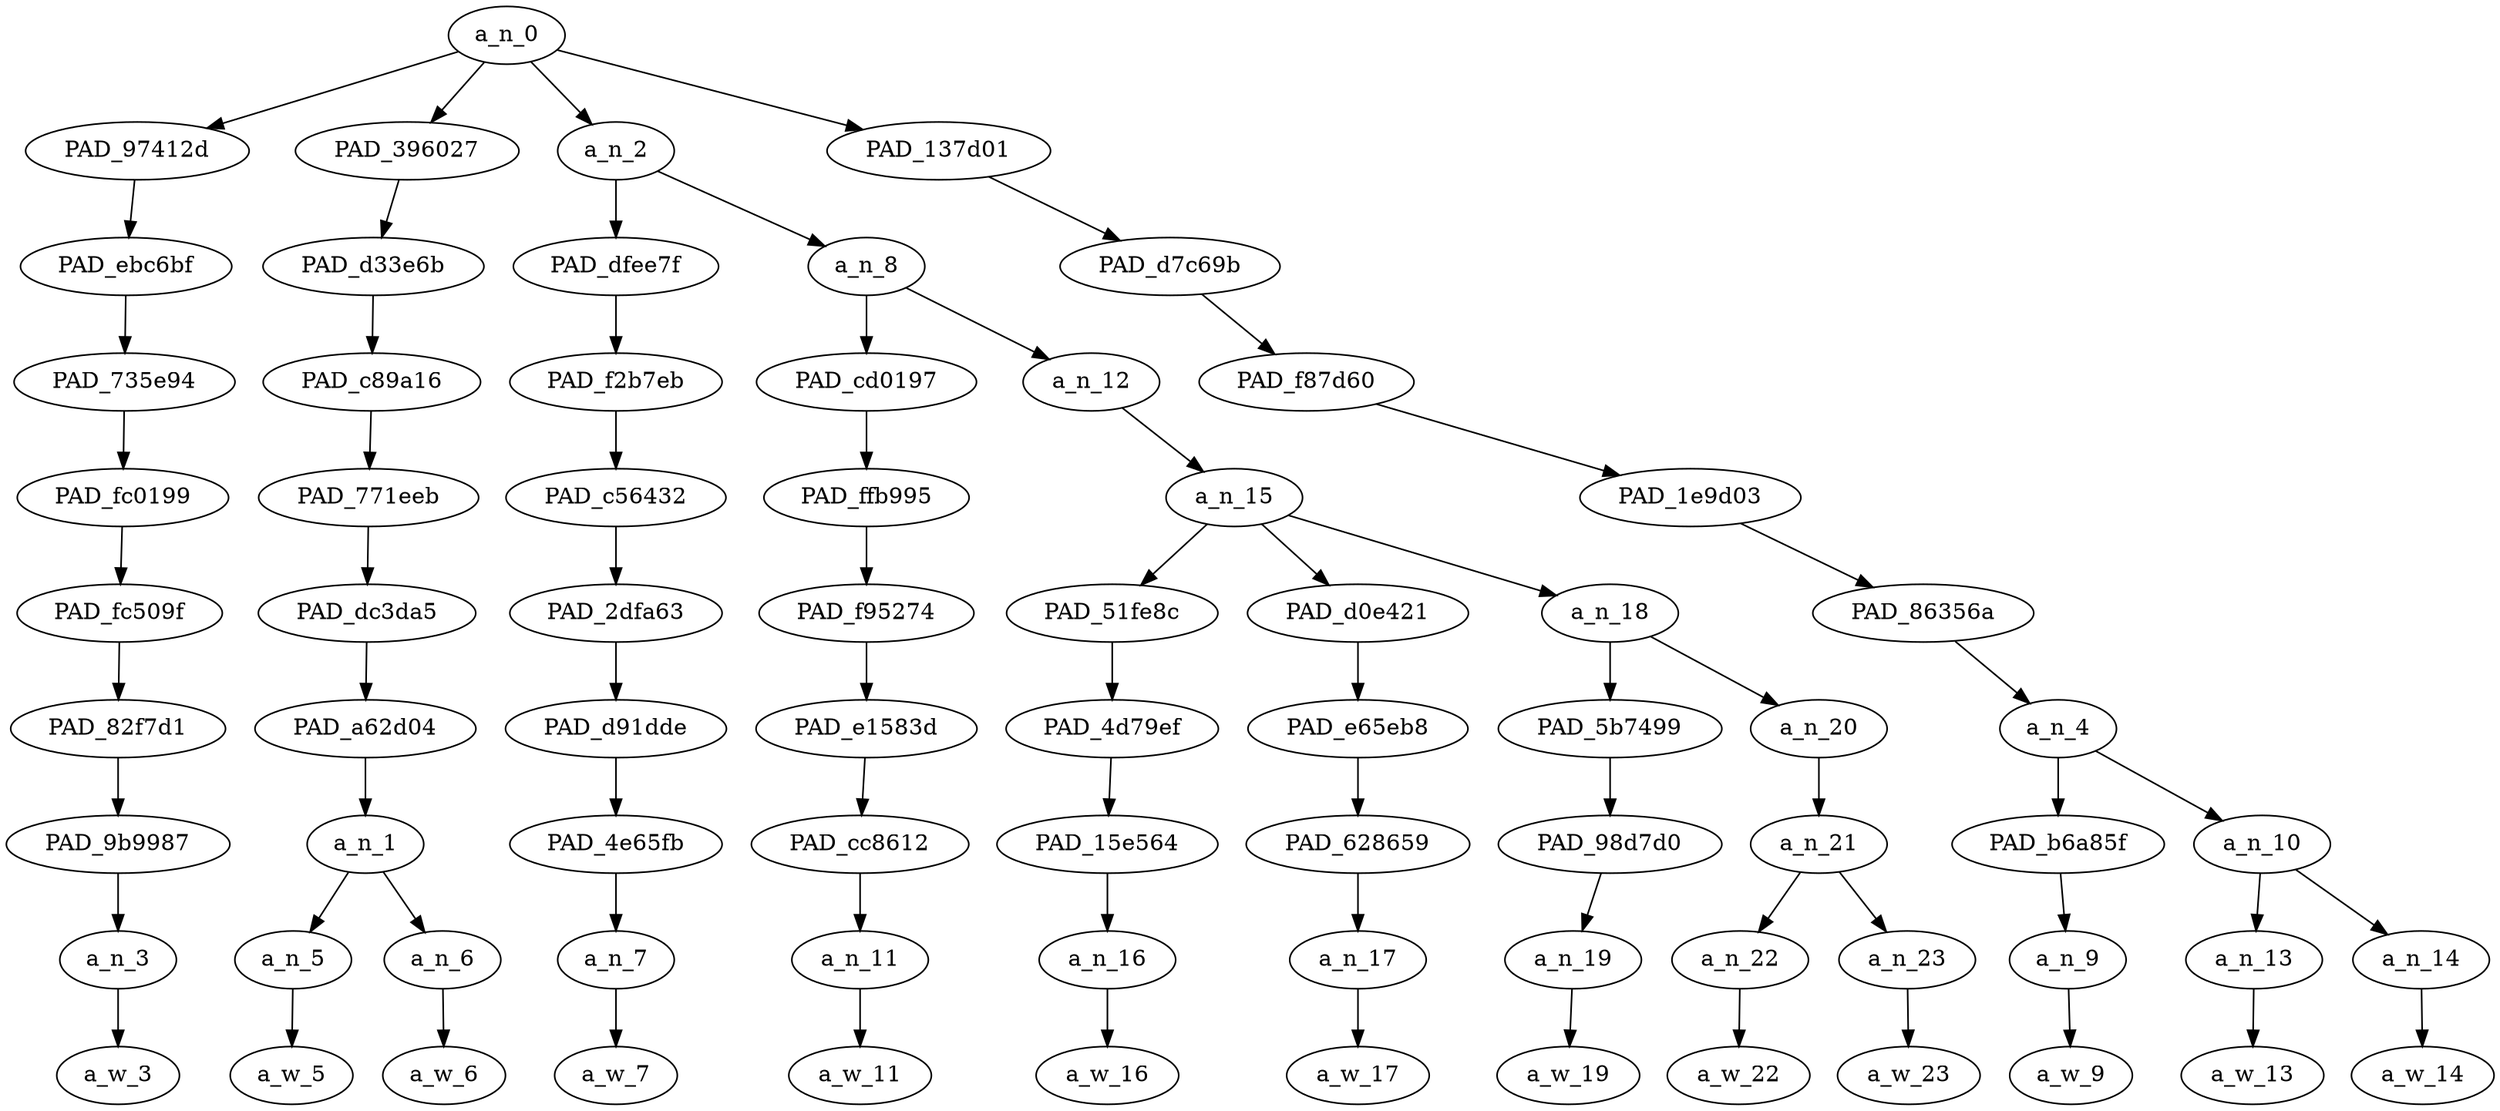 strict digraph "" {
	a_n_0	[div_dir=1,
		index=0,
		level=9,
		pos="5.828125,9!",
		text_span="[0, 1, 2, 3, 4, 5, 6, 7, 8, 9, 10, 11, 12]",
		value=1.00000003];
	PAD_97412d	[div_dir=1,
		index=2,
		level=8,
		pos="9.0,8!",
		text_span="[9]",
		value=0.05296083];
	a_n_0 -> PAD_97412d;
	PAD_396027	[div_dir=1,
		index=0,
		level=8,
		pos="0.5,8!",
		text_span="[0, 1]",
		value=0.43071642];
	a_n_0 -> PAD_396027;
	a_n_2	[div_dir=1,
		index=1,
		level=8,
		pos="3.0625,8!",
		text_span="[2, 3, 4, 5, 6, 7, 8]",
		value=0.31414956];
	a_n_0 -> a_n_2;
	PAD_137d01	[div_dir=-1,
		index=3,
		level=8,
		pos="10.75,8!",
		text_span="[10, 11, 12]",
		value=0.20192086];
	a_n_0 -> PAD_137d01;
	PAD_ebc6bf	[div_dir=1,
		index=3,
		level=7,
		pos="9.0,7!",
		text_span="[9]",
		value=0.05296083];
	PAD_97412d -> PAD_ebc6bf;
	PAD_735e94	[div_dir=1,
		index=4,
		level=6,
		pos="9.0,6!",
		text_span="[9]",
		value=0.05296083];
	PAD_ebc6bf -> PAD_735e94;
	PAD_fc0199	[div_dir=1,
		index=4,
		level=5,
		pos="9.0,5!",
		text_span="[9]",
		value=0.05296083];
	PAD_735e94 -> PAD_fc0199;
	PAD_fc509f	[div_dir=1,
		index=6,
		level=4,
		pos="9.0,4!",
		text_span="[9]",
		value=0.05296083];
	PAD_fc0199 -> PAD_fc509f;
	PAD_82f7d1	[div_dir=1,
		index=7,
		level=3,
		pos="9.0,3!",
		text_span="[9]",
		value=0.05296083];
	PAD_fc509f -> PAD_82f7d1;
	PAD_9b9987	[div_dir=1,
		index=7,
		level=2,
		pos="9.0,2!",
		text_span="[9]",
		value=0.05296083];
	PAD_82f7d1 -> PAD_9b9987;
	a_n_3	[div_dir=1,
		index=9,
		level=1,
		pos="9.0,1!",
		text_span="[9]",
		value=0.05296083];
	PAD_9b9987 -> a_n_3;
	a_w_3	[div_dir=0,
		index=9,
		level=0,
		pos="9,0!",
		text_span="[9]",
		value=usually];
	a_n_3 -> a_w_3;
	PAD_d33e6b	[div_dir=1,
		index=0,
		level=7,
		pos="0.5,7!",
		text_span="[0, 1]",
		value=0.43071642];
	PAD_396027 -> PAD_d33e6b;
	PAD_c89a16	[div_dir=1,
		index=0,
		level=6,
		pos="0.5,6!",
		text_span="[0, 1]",
		value=0.43071642];
	PAD_d33e6b -> PAD_c89a16;
	PAD_771eeb	[div_dir=1,
		index=0,
		level=5,
		pos="0.5,5!",
		text_span="[0, 1]",
		value=0.43071642];
	PAD_c89a16 -> PAD_771eeb;
	PAD_dc3da5	[div_dir=1,
		index=0,
		level=4,
		pos="0.5,4!",
		text_span="[0, 1]",
		value=0.43071642];
	PAD_771eeb -> PAD_dc3da5;
	PAD_a62d04	[div_dir=1,
		index=0,
		level=3,
		pos="0.5,3!",
		text_span="[0, 1]",
		value=0.43071642];
	PAD_dc3da5 -> PAD_a62d04;
	a_n_1	[div_dir=1,
		index=0,
		level=2,
		pos="0.5,2!",
		text_span="[0, 1]",
		value=0.43071642];
	PAD_a62d04 -> a_n_1;
	a_n_5	[div_dir=1,
		index=0,
		level=1,
		pos="0.0,1!",
		text_span="[0]",
		value=0.10721006];
	a_n_1 -> a_n_5;
	a_n_6	[div_dir=1,
		index=1,
		level=1,
		pos="1.0,1!",
		text_span="[1]",
		value=0.32294280];
	a_n_1 -> a_n_6;
	a_w_5	[div_dir=0,
		index=0,
		level=0,
		pos="0,0!",
		text_span="[0]",
		value=rt];
	a_n_5 -> a_w_5;
	a_w_6	[div_dir=0,
		index=1,
		level=0,
		pos="1,0!",
		text_span="[1]",
		value=mindtendencies2];
	a_n_6 -> a_w_6;
	PAD_dfee7f	[div_dir=-1,
		index=1,
		level=7,
		pos="2.0,7!",
		text_span="[2]",
		value=0.04737139];
	a_n_2 -> PAD_dfee7f;
	a_n_8	[div_dir=1,
		index=2,
		level=7,
		pos="4.125,7!",
		text_span="[3, 4, 5, 6, 7, 8]",
		value=0.26671637];
	a_n_2 -> a_n_8;
	PAD_f2b7eb	[div_dir=-1,
		index=1,
		level=6,
		pos="2.0,6!",
		text_span="[2]",
		value=0.04737139];
	PAD_dfee7f -> PAD_f2b7eb;
	PAD_c56432	[div_dir=-1,
		index=1,
		level=5,
		pos="2.0,5!",
		text_span="[2]",
		value=0.04737139];
	PAD_f2b7eb -> PAD_c56432;
	PAD_2dfa63	[div_dir=-1,
		index=1,
		level=4,
		pos="2.0,4!",
		text_span="[2]",
		value=0.04737139];
	PAD_c56432 -> PAD_2dfa63;
	PAD_d91dde	[div_dir=-1,
		index=1,
		level=3,
		pos="2.0,3!",
		text_span="[2]",
		value=0.04737139];
	PAD_2dfa63 -> PAD_d91dde;
	PAD_4e65fb	[div_dir=-1,
		index=1,
		level=2,
		pos="2.0,2!",
		text_span="[2]",
		value=0.04737139];
	PAD_d91dde -> PAD_4e65fb;
	a_n_7	[div_dir=-1,
		index=2,
		level=1,
		pos="2.0,1!",
		text_span="[2]",
		value=0.04737139];
	PAD_4e65fb -> a_n_7;
	a_w_7	[div_dir=0,
		index=2,
		level=0,
		pos="2,0!",
		text_span="[2]",
		value=those];
	a_n_7 -> a_w_7;
	PAD_cd0197	[div_dir=-1,
		index=2,
		level=6,
		pos="3.0,6!",
		text_span="[3]",
		value=0.03814316];
	a_n_8 -> PAD_cd0197;
	a_n_12	[div_dir=1,
		index=3,
		level=6,
		pos="5.25,6!",
		text_span="[4, 5, 6, 7, 8]",
		value=0.22847168];
	a_n_8 -> a_n_12;
	PAD_ffb995	[div_dir=-1,
		index=2,
		level=5,
		pos="3.0,5!",
		text_span="[3]",
		value=0.03814316];
	PAD_cd0197 -> PAD_ffb995;
	PAD_f95274	[div_dir=-1,
		index=2,
		level=4,
		pos="3.0,4!",
		text_span="[3]",
		value=0.03814316];
	PAD_ffb995 -> PAD_f95274;
	PAD_e1583d	[div_dir=-1,
		index=2,
		level=3,
		pos="3.0,3!",
		text_span="[3]",
		value=0.03814316];
	PAD_f95274 -> PAD_e1583d;
	PAD_cc8612	[div_dir=-1,
		index=2,
		level=2,
		pos="3.0,2!",
		text_span="[3]",
		value=0.03814316];
	PAD_e1583d -> PAD_cc8612;
	a_n_11	[div_dir=-1,
		index=3,
		level=1,
		pos="3.0,1!",
		text_span="[3]",
		value=0.03814316];
	PAD_cc8612 -> a_n_11;
	a_w_11	[div_dir=0,
		index=3,
		level=0,
		pos="3,0!",
		text_span="[3]",
		value=who];
	a_n_11 -> a_w_11;
	a_n_15	[div_dir=1,
		index=3,
		level=5,
		pos="5.25,5!",
		text_span="[4, 5, 6, 7, 8]",
		value=0.22833678];
	a_n_12 -> a_n_15;
	PAD_51fe8c	[div_dir=-1,
		index=3,
		level=4,
		pos="4.0,4!",
		text_span="[4]",
		value=0.06031517];
	a_n_15 -> PAD_51fe8c;
	PAD_d0e421	[div_dir=1,
		index=4,
		level=4,
		pos="5.0,4!",
		text_span="[5]",
		value=0.04451210];
	a_n_15 -> PAD_d0e421;
	a_n_18	[div_dir=1,
		index=5,
		level=4,
		pos="6.75,4!",
		text_span="[6, 7, 8]",
		value=0.12337461];
	a_n_15 -> a_n_18;
	PAD_4d79ef	[div_dir=-1,
		index=3,
		level=3,
		pos="4.0,3!",
		text_span="[4]",
		value=0.06031517];
	PAD_51fe8c -> PAD_4d79ef;
	PAD_15e564	[div_dir=-1,
		index=3,
		level=2,
		pos="4.0,2!",
		text_span="[4]",
		value=0.06031517];
	PAD_4d79ef -> PAD_15e564;
	a_n_16	[div_dir=-1,
		index=4,
		level=1,
		pos="4.0,1!",
		text_span="[4]",
		value=0.06031517];
	PAD_15e564 -> a_n_16;
	a_w_16	[div_dir=0,
		index=4,
		level=0,
		pos="4,0!",
		text_span="[4]",
		value=hate];
	a_n_16 -> a_w_16;
	PAD_e65eb8	[div_dir=1,
		index=4,
		level=3,
		pos="5.0,3!",
		text_span="[5]",
		value=0.04451210];
	PAD_d0e421 -> PAD_e65eb8;
	PAD_628659	[div_dir=1,
		index=4,
		level=2,
		pos="5.0,2!",
		text_span="[5]",
		value=0.04451210];
	PAD_e65eb8 -> PAD_628659;
	a_n_17	[div_dir=1,
		index=5,
		level=1,
		pos="5.0,1!",
		text_span="[5]",
		value=0.04451210];
	PAD_628659 -> a_n_17;
	a_w_17	[div_dir=0,
		index=5,
		level=0,
		pos="5,0!",
		text_span="[5]",
		value=you];
	a_n_17 -> a_w_17;
	PAD_5b7499	[div_dir=1,
		index=5,
		level=3,
		pos="6.0,3!",
		text_span="[6]",
		value=0.03744238];
	a_n_18 -> PAD_5b7499;
	a_n_20	[div_dir=1,
		index=6,
		level=3,
		pos="7.5,3!",
		text_span="[7, 8]",
		value=0.08560176];
	a_n_18 -> a_n_20;
	PAD_98d7d0	[div_dir=1,
		index=5,
		level=2,
		pos="6.0,2!",
		text_span="[6]",
		value=0.03744238];
	PAD_5b7499 -> PAD_98d7d0;
	a_n_19	[div_dir=1,
		index=6,
		level=1,
		pos="6.0,1!",
		text_span="[6]",
		value=0.03744238];
	PAD_98d7d0 -> a_n_19;
	a_w_19	[div_dir=0,
		index=6,
		level=0,
		pos="6,0!",
		text_span="[6]",
		value=for];
	a_n_19 -> a_w_19;
	a_n_21	[div_dir=1,
		index=6,
		level=2,
		pos="7.5,2!",
		text_span="[7, 8]",
		value=0.08532309];
	a_n_20 -> a_n_21;
	a_n_22	[div_dir=1,
		index=7,
		level=1,
		pos="7.0,1!",
		text_span="[7]",
		value=0.03591394];
	a_n_21 -> a_n_22;
	a_n_23	[div_dir=1,
		index=8,
		level=1,
		pos="8.0,1!",
		text_span="[8]",
		value=0.04913049];
	a_n_21 -> a_n_23;
	a_w_22	[div_dir=0,
		index=7,
		level=0,
		pos="7,0!",
		text_span="[7]",
		value=being];
	a_n_22 -> a_w_22;
	a_w_23	[div_dir=0,
		index=8,
		level=0,
		pos="8,0!",
		text_span="[8]",
		value=real];
	a_n_23 -> a_w_23;
	PAD_d7c69b	[div_dir=-1,
		index=4,
		level=7,
		pos="10.75,7!",
		text_span="[10, 11, 12]",
		value=0.20192086];
	PAD_137d01 -> PAD_d7c69b;
	PAD_f87d60	[div_dir=-1,
		index=5,
		level=6,
		pos="10.75,6!",
		text_span="[10, 11, 12]",
		value=0.20192086];
	PAD_d7c69b -> PAD_f87d60;
	PAD_1e9d03	[div_dir=-1,
		index=5,
		level=5,
		pos="10.75,5!",
		text_span="[10, 11, 12]",
		value=0.20192086];
	PAD_f87d60 -> PAD_1e9d03;
	PAD_86356a	[div_dir=-1,
		index=7,
		level=4,
		pos="10.75,4!",
		text_span="[10, 11, 12]",
		value=0.20192086];
	PAD_1e9d03 -> PAD_86356a;
	a_n_4	[div_dir=-1,
		index=8,
		level=3,
		pos="10.75,3!",
		text_span="[10, 11, 12]",
		value=0.20192086];
	PAD_86356a -> a_n_4;
	PAD_b6a85f	[div_dir=1,
		index=8,
		level=2,
		pos="10.0,2!",
		text_span="[10]",
		value=0.04973107];
	a_n_4 -> PAD_b6a85f;
	a_n_10	[div_dir=-1,
		index=9,
		level=2,
		pos="11.5,2!",
		text_span="[11, 12]",
		value=0.15176268];
	a_n_4 -> a_n_10;
	a_n_9	[div_dir=1,
		index=10,
		level=1,
		pos="10.0,1!",
		text_span="[10]",
		value=0.04973107];
	PAD_b6a85f -> a_n_9;
	a_w_9	[div_dir=0,
		index=10,
		level=0,
		pos="10,0!",
		text_span="[10]",
		value=love];
	a_n_9 -> a_w_9;
	a_n_13	[div_dir=-1,
		index=11,
		level=1,
		pos="11.0,1!",
		text_span="[11]",
		value=0.05142502];
	a_n_10 -> a_n_13;
	a_n_14	[div_dir=-1,
		index=12,
		level=1,
		pos="12.0,1!",
		text_span="[12]",
		value=0.09978214];
	a_n_10 -> a_n_14;
	a_w_13	[div_dir=0,
		index=11,
		level=0,
		pos="11,0!",
		text_span="[11]",
		value=your];
	a_n_13 -> a_w_13;
	a_w_14	[div_dir=0,
		index=12,
		level=0,
		pos="12,0!",
		text_span="[12]",
		value=mask];
	a_n_14 -> a_w_14;
}
